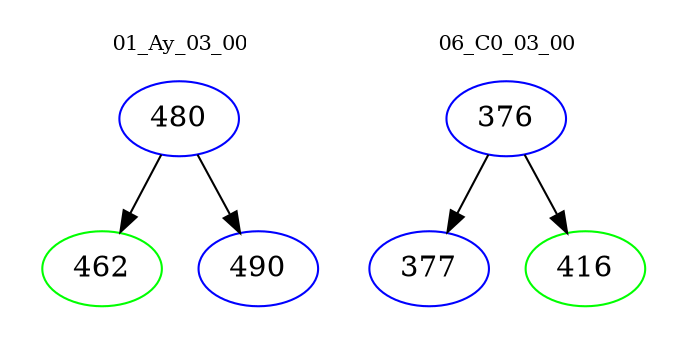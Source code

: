 digraph{
subgraph cluster_0 {
color = white
label = "01_Ay_03_00";
fontsize=10;
T0_480 [label="480", color="blue"]
T0_480 -> T0_462 [color="black"]
T0_462 [label="462", color="green"]
T0_480 -> T0_490 [color="black"]
T0_490 [label="490", color="blue"]
}
subgraph cluster_1 {
color = white
label = "06_C0_03_00";
fontsize=10;
T1_376 [label="376", color="blue"]
T1_376 -> T1_377 [color="black"]
T1_377 [label="377", color="blue"]
T1_376 -> T1_416 [color="black"]
T1_416 [label="416", color="green"]
}
}
